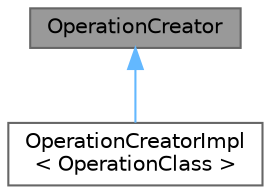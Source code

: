 digraph "OperationCreator"
{
 // LATEX_PDF_SIZE
  bgcolor="transparent";
  edge [fontname=Helvetica,fontsize=10,labelfontname=Helvetica,labelfontsize=10];
  node [fontname=Helvetica,fontsize=10,shape=box,height=0.2,width=0.4];
  Node1 [id="Node000001",label="OperationCreator",height=0.2,width=0.4,color="gray40", fillcolor="grey60", style="filled", fontcolor="black",tooltip="Base class for operation creators."];
  Node1 -> Node2 [id="edge1_Node000001_Node000002",dir="back",color="steelblue1",style="solid",tooltip=" "];
  Node2 [id="Node000002",label="OperationCreatorImpl\l\< OperationClass \>",height=0.2,width=0.4,color="gray40", fillcolor="white", style="filled",URL="$classmexplus_1_1_operation_creator_impl.html",tooltip="Implementation of the operation creator to be used as composition in an Operator class."];
}
